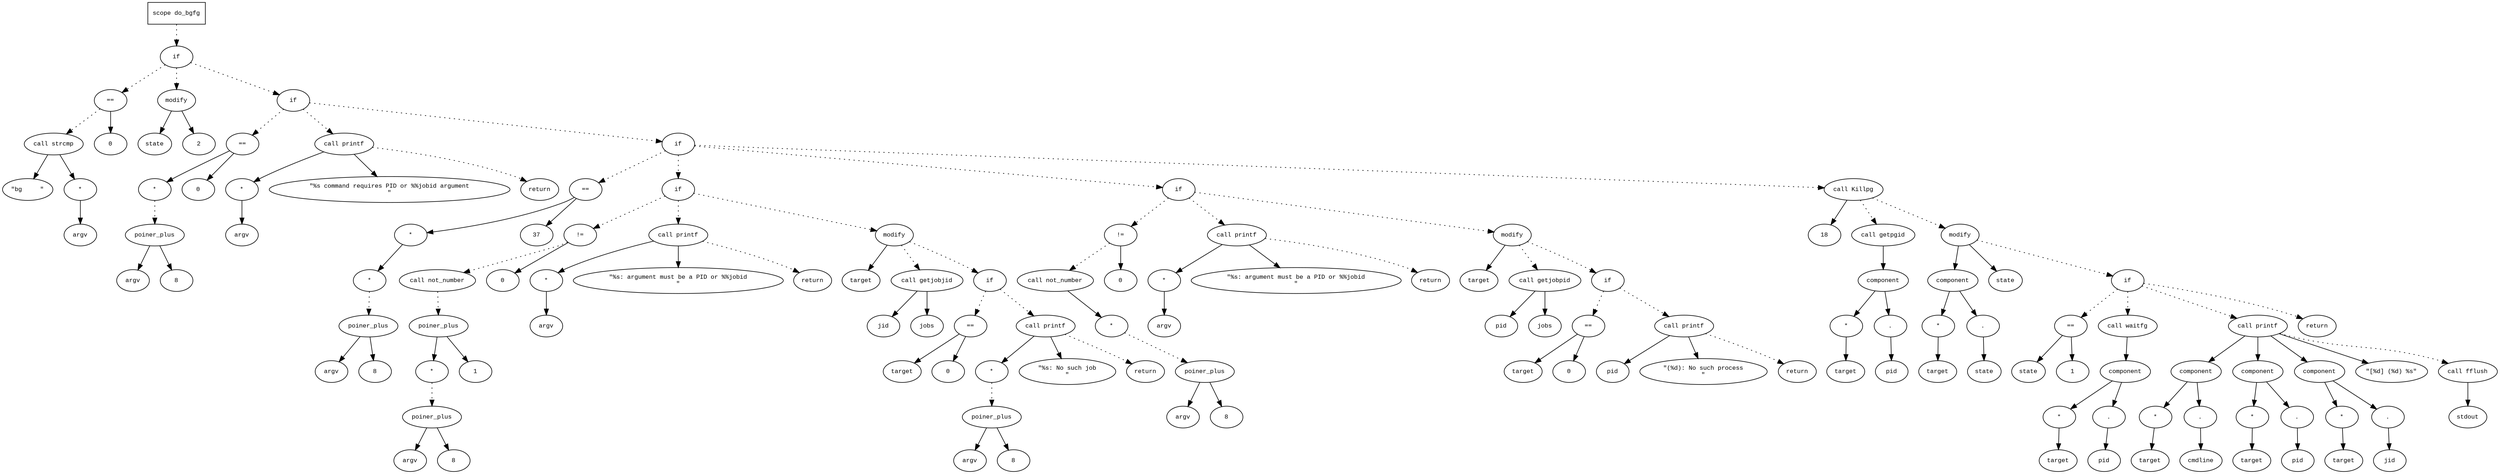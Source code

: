 digraph AST {
  graph [fontname="Times New Roman",fontsize=10];
  node  [fontname="Courier New",fontsize=10];
  edge  [fontname="Times New Roman",fontsize=10];

  node1 [label="scope do_bgfg",shape=box];
  node2 [label="if",shape=ellipse];
  node1 -> node2 [style=dotted];
  node3 [label="==",shape=ellipse];
  node4 [label="call strcmp",shape=ellipse];
  node5 [label="\"bg     \"",shape=ellipse];
  node4 -> node5;
  node6 [label="*",shape=ellipse];
  node7 [label="argv",shape=ellipse];
  node6 -> node7;
  node4 -> node6;
  node3 -> node4 [style=dotted];
  node8 [label="0",shape=ellipse];
  node3 -> node8;
  node2 -> node3 [style=dotted];
  node9 [label="modify",shape=ellipse];
  node10 [label="state",shape=ellipse];
  node9 -> node10;
  node11 [label="2",shape=ellipse];
  node9 -> node11;
  node2 -> node9 [style=dotted];
  node12 [label="if",shape=ellipse];
  node2 -> node12 [style=dotted];
  node13 [label="==",shape=ellipse];
  node14 [label="*",shape=ellipse];
  node15 [label="poiner_plus",shape=ellipse];
  node16 [label="argv",shape=ellipse];
  node15 -> node16;
  node17 [label="8",shape=ellipse];
  node15 -> node17;
  node14 -> node15 [style=dotted];
  node13 -> node14;
  node18 [label="0",shape=ellipse];
  node13 -> node18;
  node12 -> node13 [style=dotted];
  node19 [label="call printf",shape=ellipse];
  node20 [label="*",shape=ellipse];
  node21 [label="argv",shape=ellipse];
  node20 -> node21;
  node19 -> node20;
  node22 [label="\"%s command requires PID or %%jobid argument
\"",shape=ellipse];
  node19 -> node22;
  node12 -> node19 [style=dotted];
  node23 [label="return",shape=ellipse];
  node19 -> node23 [style=dotted];
  node24 [label="if",shape=ellipse];
  node12 -> node24 [style=dotted];
  node25 [label="==",shape=ellipse];
  node26 [label="*",shape=ellipse];
  node27 [label="*",shape=ellipse];
  node28 [label="poiner_plus",shape=ellipse];
  node29 [label="argv",shape=ellipse];
  node28 -> node29;
  node30 [label="8",shape=ellipse];
  node28 -> node30;
  node27 -> node28 [style=dotted];
  node26 -> node27;
  node25 -> node26;
  node31 [label="37",shape=ellipse];
  node25 -> node31;
  node24 -> node25 [style=dotted];
  node32 [label="if",shape=ellipse];
  node24 -> node32 [style=dotted];
  node33 [label="!=",shape=ellipse];
  node34 [label="call not_number",shape=ellipse];
  node35 [label="poiner_plus",shape=ellipse];
  node36 [label="*",shape=ellipse];
  node37 [label="poiner_plus",shape=ellipse];
  node38 [label="argv",shape=ellipse];
  node37 -> node38;
  node39 [label="8",shape=ellipse];
  node37 -> node39;
  node36 -> node37 [style=dotted];
  node35 -> node36;
  node40 [label="1",shape=ellipse];
  node35 -> node40;
  node34 -> node35 [style=dotted];
  node33 -> node34 [style=dotted];
  node41 [label="0",shape=ellipse];
  node33 -> node41;
  node32 -> node33 [style=dotted];
  node42 [label="call printf",shape=ellipse];
  node43 [label="*",shape=ellipse];
  node44 [label="argv",shape=ellipse];
  node43 -> node44;
  node42 -> node43;
  node45 [label="\"%s: argument must be a PID or %%jobid
\"",shape=ellipse];
  node42 -> node45;
  node32 -> node42 [style=dotted];
  node46 [label="return",shape=ellipse];
  node42 -> node46 [style=dotted];
  node47 [label="modify",shape=ellipse];
  node48 [label="target",shape=ellipse];
  node47 -> node48;
  node49 [label="call getjobjid",shape=ellipse];
  node50 [label="jid",shape=ellipse];
  node49 -> node50;
  node51 [label="jobs",shape=ellipse];
  node49 -> node51;
  node47 -> node49 [style=dotted];
  node32 -> node47 [style=dotted];
  node52 [label="if",shape=ellipse];
  node47 -> node52 [style=dotted];
  node53 [label="==",shape=ellipse];
  node54 [label="target",shape=ellipse];
  node53 -> node54;
  node55 [label="0",shape=ellipse];
  node53 -> node55;
  node52 -> node53 [style=dotted];
  node56 [label="call printf",shape=ellipse];
  node57 [label="*",shape=ellipse];
  node58 [label="poiner_plus",shape=ellipse];
  node59 [label="argv",shape=ellipse];
  node58 -> node59;
  node60 [label="8",shape=ellipse];
  node58 -> node60;
  node57 -> node58 [style=dotted];
  node56 -> node57;
  node61 [label="\"%s: No such job
\"",shape=ellipse];
  node56 -> node61;
  node52 -> node56 [style=dotted];
  node62 [label="return",shape=ellipse];
  node56 -> node62 [style=dotted];
  node63 [label="if",shape=ellipse];
  node24 -> node63 [style=dotted];
  node64 [label="!=",shape=ellipse];
  node65 [label="call not_number",shape=ellipse];
  node66 [label="*",shape=ellipse];
  node67 [label="poiner_plus",shape=ellipse];
  node68 [label="argv",shape=ellipse];
  node67 -> node68;
  node69 [label="8",shape=ellipse];
  node67 -> node69;
  node66 -> node67 [style=dotted];
  node65 -> node66;
  node64 -> node65 [style=dotted];
  node70 [label="0",shape=ellipse];
  node64 -> node70;
  node63 -> node64 [style=dotted];
  node71 [label="call printf",shape=ellipse];
  node72 [label="*",shape=ellipse];
  node73 [label="argv",shape=ellipse];
  node72 -> node73;
  node71 -> node72;
  node74 [label="\"%s: argument must be a PID or %%jobid
\"",shape=ellipse];
  node71 -> node74;
  node63 -> node71 [style=dotted];
  node75 [label="return",shape=ellipse];
  node71 -> node75 [style=dotted];
  node76 [label="modify",shape=ellipse];
  node77 [label="target",shape=ellipse];
  node76 -> node77;
  node78 [label="call getjobpid",shape=ellipse];
  node79 [label="pid",shape=ellipse];
  node78 -> node79;
  node80 [label="jobs",shape=ellipse];
  node78 -> node80;
  node76 -> node78 [style=dotted];
  node63 -> node76 [style=dotted];
  node81 [label="if",shape=ellipse];
  node76 -> node81 [style=dotted];
  node82 [label="==",shape=ellipse];
  node83 [label="target",shape=ellipse];
  node82 -> node83;
  node84 [label="0",shape=ellipse];
  node82 -> node84;
  node81 -> node82 [style=dotted];
  node85 [label="call printf",shape=ellipse];
  node86 [label="pid",shape=ellipse];
  node85 -> node86;
  node87 [label="\"(%d): No such process
\"",shape=ellipse];
  node85 -> node87;
  node81 -> node85 [style=dotted];
  node88 [label="return",shape=ellipse];
  node85 -> node88 [style=dotted];
  node89 [label="call Killpg",shape=ellipse];
  node90 [label="18",shape=ellipse];
  node89 -> node90;
  node91 [label="call getpgid",shape=ellipse];
  node92 [label="component",shape=ellipse];
  node91 -> node92;
  node93 [label="*",shape=ellipse];
  node94 [label="target",shape=ellipse];
  node93 -> node94;
  node92 -> node93;
  node95 [label=".",shape=ellipse];
  node92 -> node95;
  node96 [label="pid",shape=ellipse];
  node95 -> node96;
  node89 -> node91 [style=dotted];
  node24 -> node89 [style=dotted];
  node97 [label="modify",shape=ellipse];
  node98 [label="component",shape=ellipse];
  node97 -> node98;
  node99 [label="*",shape=ellipse];
  node100 [label="target",shape=ellipse];
  node99 -> node100;
  node98 -> node99;
  node101 [label=".",shape=ellipse];
  node98 -> node101;
  node102 [label="state",shape=ellipse];
  node101 -> node102;
  node103 [label="state",shape=ellipse];
  node97 -> node103;
  node89 -> node97 [style=dotted];
  node104 [label="if",shape=ellipse];
  node97 -> node104 [style=dotted];
  node105 [label="==",shape=ellipse];
  node106 [label="state",shape=ellipse];
  node105 -> node106;
  node107 [label="1",shape=ellipse];
  node105 -> node107;
  node104 -> node105 [style=dotted];
  node108 [label="call waitfg",shape=ellipse];
  node109 [label="component",shape=ellipse];
  node108 -> node109;
  node110 [label="*",shape=ellipse];
  node111 [label="target",shape=ellipse];
  node110 -> node111;
  node109 -> node110;
  node112 [label=".",shape=ellipse];
  node109 -> node112;
  node113 [label="pid",shape=ellipse];
  node112 -> node113;
  node104 -> node108 [style=dotted];
  node114 [label="call printf",shape=ellipse];
  node115 [label="component",shape=ellipse];
  node114 -> node115;
  node116 [label="*",shape=ellipse];
  node117 [label="target",shape=ellipse];
  node116 -> node117;
  node115 -> node116;
  node118 [label=".",shape=ellipse];
  node115 -> node118;
  node119 [label="cmdline",shape=ellipse];
  node118 -> node119;
  node120 [label="component",shape=ellipse];
  node114 -> node120;
  node121 [label="*",shape=ellipse];
  node122 [label="target",shape=ellipse];
  node121 -> node122;
  node120 -> node121;
  node123 [label=".",shape=ellipse];
  node120 -> node123;
  node124 [label="pid",shape=ellipse];
  node123 -> node124;
  node125 [label="component",shape=ellipse];
  node114 -> node125;
  node126 [label="*",shape=ellipse];
  node127 [label="target",shape=ellipse];
  node126 -> node127;
  node125 -> node126;
  node128 [label=".",shape=ellipse];
  node125 -> node128;
  node129 [label="jid",shape=ellipse];
  node128 -> node129;
  node130 [label="\"[%d] (%d) %s\"",shape=ellipse];
  node114 -> node130;
  node104 -> node114 [style=dotted];
  node131 [label="call fflush",shape=ellipse];
  node132 [label="stdout",shape=ellipse];
  node131 -> node132;
  node114 -> node131 [style=dotted];
  node133 [label="return",shape=ellipse];
  node104 -> node133 [style=dotted];
} 